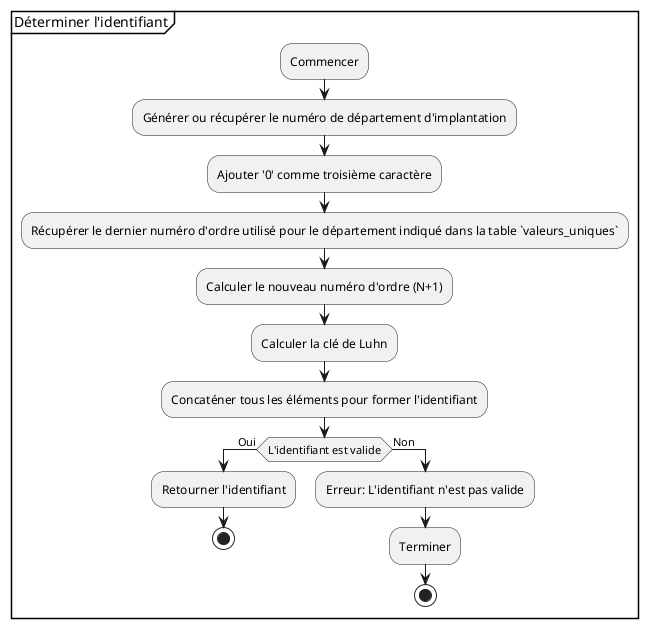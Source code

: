 @startuml
partition "Déterminer l'identifiant" {
    :Commencer;
    :Générer ou récupérer le numéro de département d'implantation;
    :Ajouter '0' comme troisième caractère;
    :Récupérer le dernier numéro d'ordre utilisé pour le département indiqué dans la table `valeurs_uniques`;
    :Calculer le nouveau numéro d'ordre (N+1);
    :Calculer la clé de Luhn;
    :Concaténer tous les éléments pour former l'identifiant;
    
    if (L'identifiant est valide) then (Oui)
      :Retourner l'identifiant;
      stop
    else (Non)
      :Erreur: L'identifiant n'est pas valide;
      :Terminer;
      stop
    endif
}
@enduml
